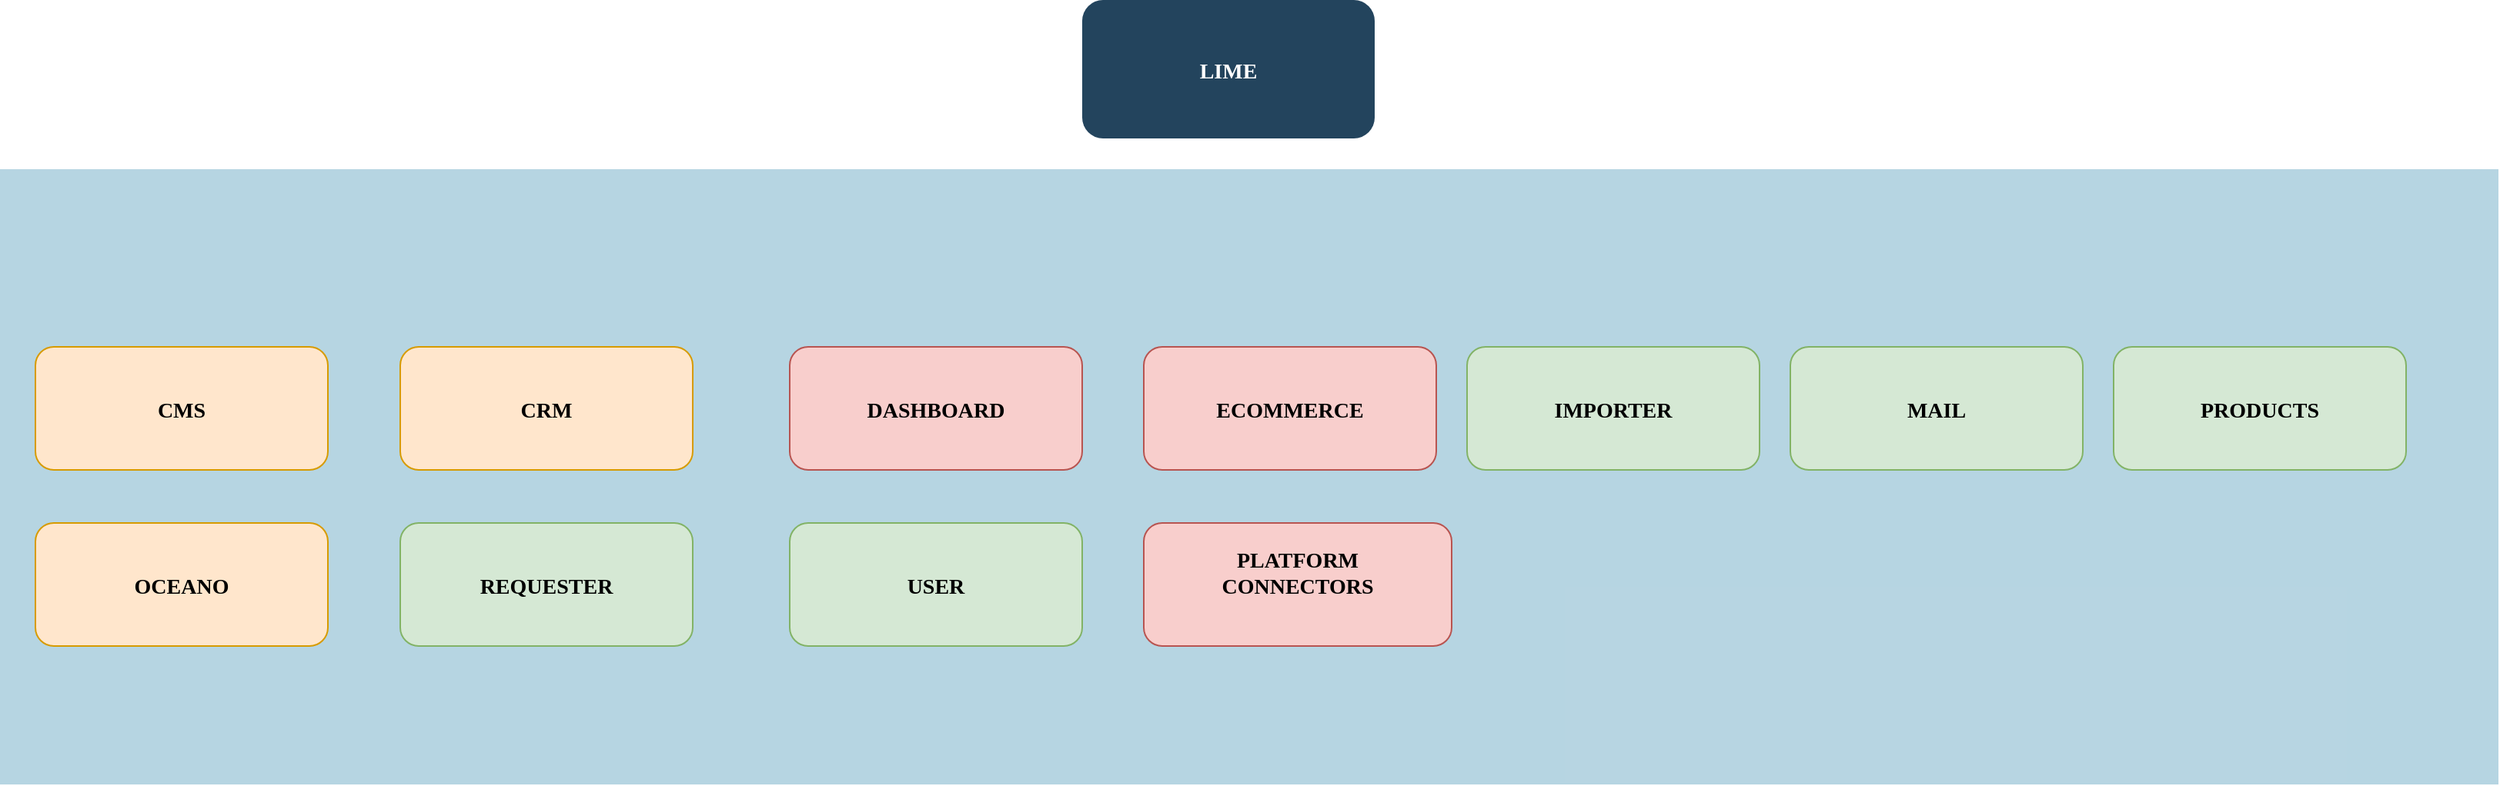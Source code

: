 <mxfile version="13.8.7" type="github">
  <diagram name="Page-1" id="2c0d36ab-eaac-3732-788b-9136903baeff">
    <mxGraphModel dx="1929" dy="1149" grid="1" gridSize="10" guides="1" tooltips="1" connect="1" arrows="1" fold="1" page="1" pageScale="1.5" pageWidth="1169" pageHeight="827" background="#ffffff" math="0" shadow="0">
      <root>
        <mxCell id="0" />
        <mxCell id="1" parent="0" />
        <mxCell id="122" value="" style="fillColor=#10739E;strokeColor=none;opacity=30;" parent="1" vertex="1">
          <mxGeometry x="97" y="220" width="1623" height="400" as="geometry" />
        </mxCell>
        <mxCell id="2" value="LIME" style="rounded=1;fillColor=#23445D;gradientColor=none;strokeColor=none;fontColor=#FFFFFF;fontStyle=1;fontFamily=Tahoma;fontSize=14" parent="1" vertex="1">
          <mxGeometry x="800" y="110" width="190" height="90" as="geometry" />
        </mxCell>
        <mxCell id="4" value="ECOMMERCE" style="rounded=1;fillColor=#f8cecc;strokeColor=#b85450;fontStyle=1;fontFamily=Tahoma;fontSize=14" parent="1" vertex="1">
          <mxGeometry x="840.0" y="335.5" width="190" height="80" as="geometry" />
        </mxCell>
        <mxCell id="10" value="DASHBOARD" style="rounded=1;fillColor=#f8cecc;strokeColor=#b85450;fontStyle=1;fontFamily=Tahoma;fontSize=14" parent="1" vertex="1">
          <mxGeometry x="610" y="335.5" width="190" height="80" as="geometry" />
        </mxCell>
        <mxCell id="12" value="CRM" style="rounded=1;fillColor=#ffe6cc;strokeColor=#d79b00;fontStyle=1;fontFamily=Tahoma;fontSize=14" parent="1" vertex="1">
          <mxGeometry x="357.0" y="335.5" width="190" height="80" as="geometry" />
        </mxCell>
        <mxCell id="13" value="CMS" style="rounded=1;fillColor=#ffe6cc;strokeColor=#d79b00;fontStyle=1;fontFamily=Tahoma;fontSize=14" parent="1" vertex="1">
          <mxGeometry x="120" y="335.5" width="190" height="80" as="geometry" />
        </mxCell>
        <mxCell id="89L2WJdvNjUM9Jiq0uri-128" value="IMPORTER" style="rounded=1;fillColor=#d5e8d4;strokeColor=#82b366;fontStyle=1;fontFamily=Tahoma;fontSize=14" vertex="1" parent="1">
          <mxGeometry x="1050.0" y="335.5" width="190" height="80" as="geometry" />
        </mxCell>
        <mxCell id="89L2WJdvNjUM9Jiq0uri-130" value="MAIL" style="rounded=1;fillColor=#d5e8d4;strokeColor=#82b366;fontStyle=1;fontFamily=Tahoma;fontSize=14" vertex="1" parent="1">
          <mxGeometry x="1260.0" y="335.5" width="190" height="80" as="geometry" />
        </mxCell>
        <mxCell id="89L2WJdvNjUM9Jiq0uri-131" value="PRODUCTS" style="rounded=1;fillColor=#d5e8d4;strokeColor=#82b366;fontStyle=1;fontFamily=Tahoma;fontSize=14" vertex="1" parent="1">
          <mxGeometry x="1470.0" y="335.5" width="190" height="80" as="geometry" />
        </mxCell>
        <mxCell id="89L2WJdvNjUM9Jiq0uri-132" value="OCEANO" style="rounded=1;fillColor=#ffe6cc;strokeColor=#d79b00;fontStyle=1;fontFamily=Tahoma;fontSize=14" vertex="1" parent="1">
          <mxGeometry x="120" y="450" width="190" height="80" as="geometry" />
        </mxCell>
        <mxCell id="89L2WJdvNjUM9Jiq0uri-133" value="REQUESTER" style="rounded=1;fillColor=#d5e8d4;strokeColor=#82b366;fontStyle=1;fontFamily=Tahoma;fontSize=14" vertex="1" parent="1">
          <mxGeometry x="357" y="450" width="190" height="80" as="geometry" />
        </mxCell>
        <mxCell id="89L2WJdvNjUM9Jiq0uri-134" value="USER" style="rounded=1;fillColor=#d5e8d4;strokeColor=#82b366;fontStyle=1;fontFamily=Tahoma;fontSize=14" vertex="1" parent="1">
          <mxGeometry x="610" y="450" width="190" height="80" as="geometry" />
        </mxCell>
        <mxCell id="89L2WJdvNjUM9Jiq0uri-135" value="PLATFORM&#xa;CONNECTORS&#xa;" style="rounded=1;fillColor=#f8cecc;strokeColor=#b85450;fontStyle=1;fontFamily=Tahoma;fontSize=14" vertex="1" parent="1">
          <mxGeometry x="840" y="450" width="200" height="80" as="geometry" />
        </mxCell>
      </root>
    </mxGraphModel>
  </diagram>
</mxfile>

